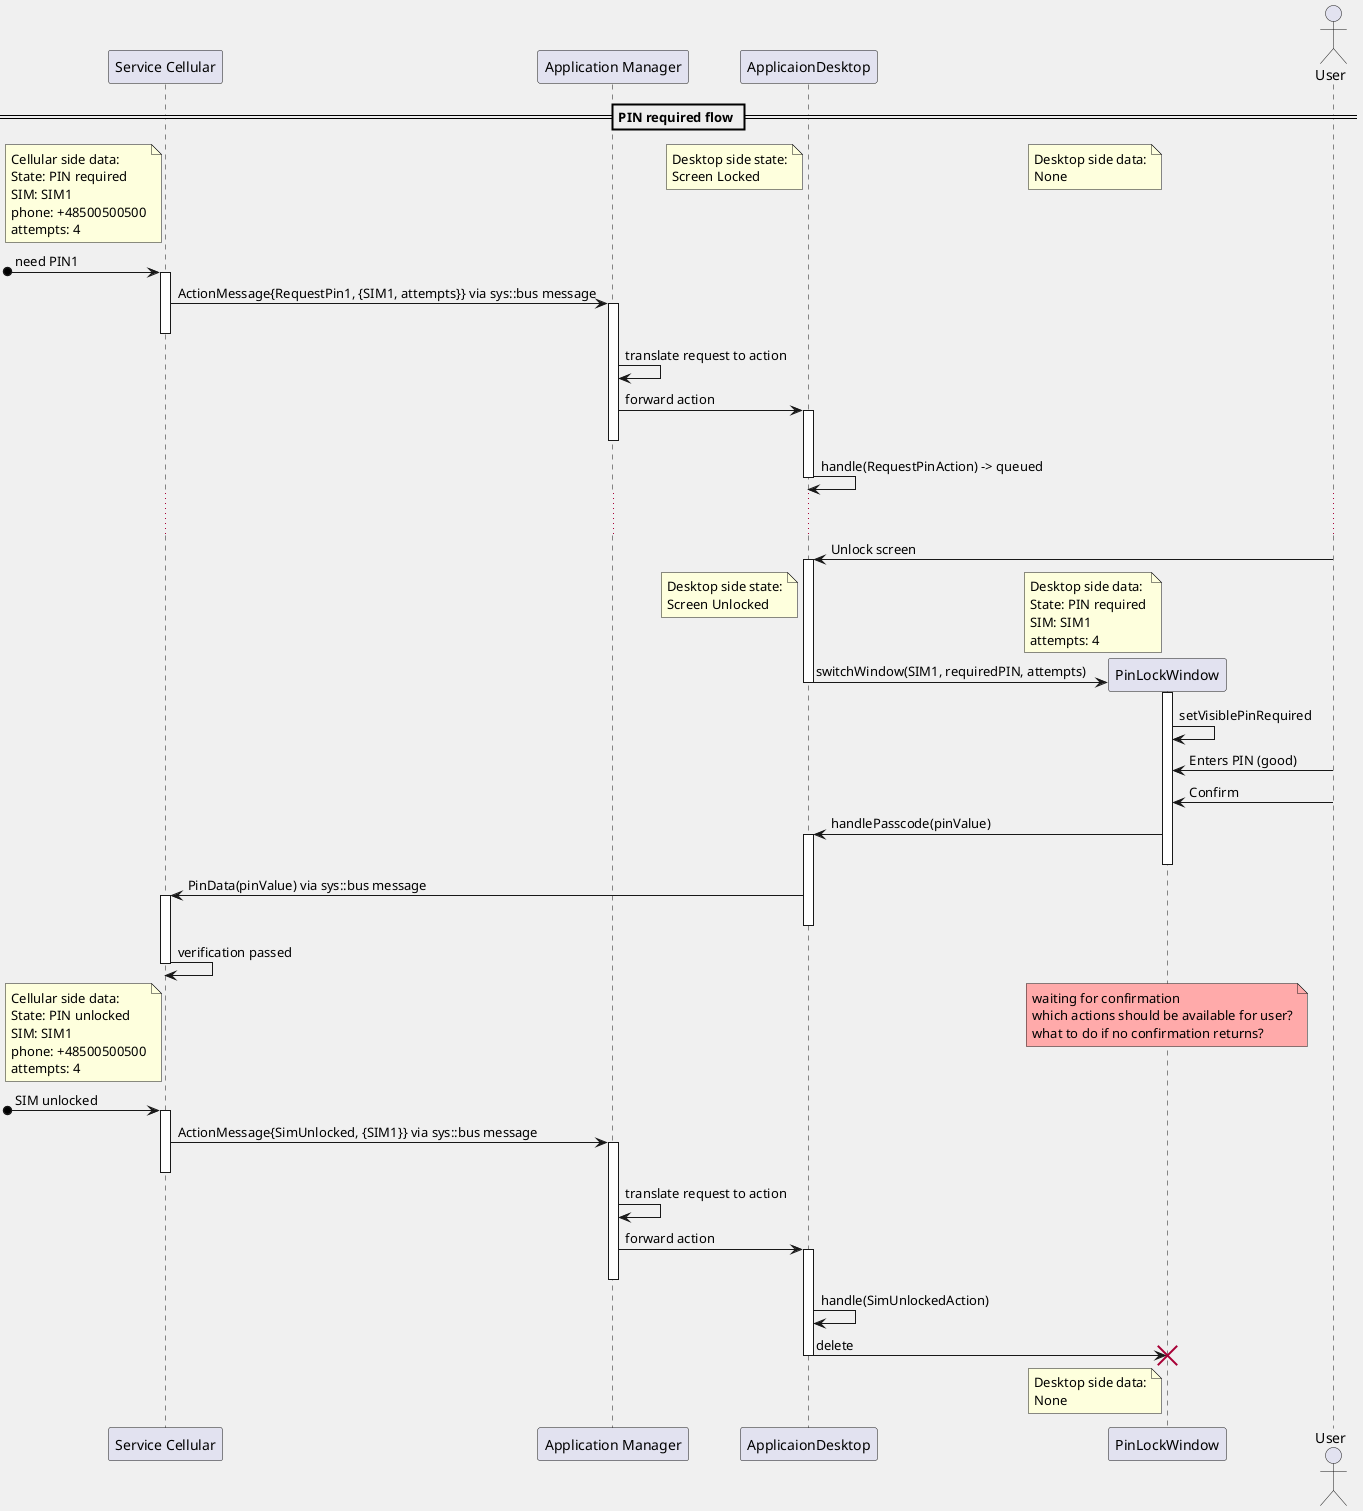 @startuml
skinparam BackgroundColor F0F0F0

participant "Service Cellular" as srvclr
participant "Application Manager" as appmgr
participant "ApplicaionDesktop" as appdsktp
participant "PinLockWindow" as pinwin
actor User

    == PIN required flow ==

note left of srvclr
    Cellular side data:
    State: PIN required
    SIM: SIM1
    phone: +48500500500
    attempts: 4
end note
/ note left of appdsktp
    Desktop side state:
    Screen Locked
end note
/ note left of pinwin
    Desktop side data:
    None
end note

[o->srvclr : need PIN1
activate srvclr
srvclr -> appmgr : ActionMessage{RequestPin1, {SIM1, attempts}} via sys::bus message
    activate appmgr
deactivate srvclr
    appmgr -> appmgr : translate request to action
    appmgr -> appdsktp : forward action
        activate appdsktp
    deactivate appmgr
        appdsktp -> appdsktp : handle(RequestPinAction) -> queued
        deactivate appdsktp
        ... ...
        appdsktp <- User : Unlock screen
        activate appdsktp
note left of pinwin
    Desktop side data:
    State: PIN required
    SIM: SIM1
    attempts: 4
end note
/ note left of appdsktp
    Desktop side state:
    Screen Unlocked
end note
        appdsktp -> pinwin ** : switchWindow(SIM1, requiredPIN, attempts)
            activate pinwin
        deactivate appdsktp
            pinwin -> pinwin : setVisiblePinRequired
            pinwin <- User : Enters PIN (good)
            pinwin <- User : Confirm
        appdsktp <- pinwin : handlePasscode(pinValue)
        activate appdsktp
            deactivate pinwin
srvclr <- appdsktp : PinData(pinValue) via sys::bus message
activate srvclr
        deactivate appdsktp
srvclr -> srvclr : verification passed
deactivate srvclr
note left of srvclr
    Cellular side data:
    State: PIN unlocked
    SIM: SIM1
    phone: +48500500500
    attempts: 4
end note
/ note over pinwin #FFAAAA
    waiting for confirmation
    which actions should be available for user?
    what to do if no confirmation returns?
end note

[o->srvclr : SIM unlocked
activate srvclr
srvclr -> appmgr : ActionMessage{SimUnlocked, {SIM1}} via sys::bus message
    activate appmgr
deactivate srvclr
    appmgr -> appmgr : translate request to action
    appmgr -> appdsktp : forward action
        activate appdsktp
    deactivate appmgr
        appdsktp -> appdsktp : handle(SimUnlockedAction)
        appdsktp -> pinwin !! : delete
        deactivate appdsktp
note left of pinwin
    Desktop side data:
    None
end note

@enduml
